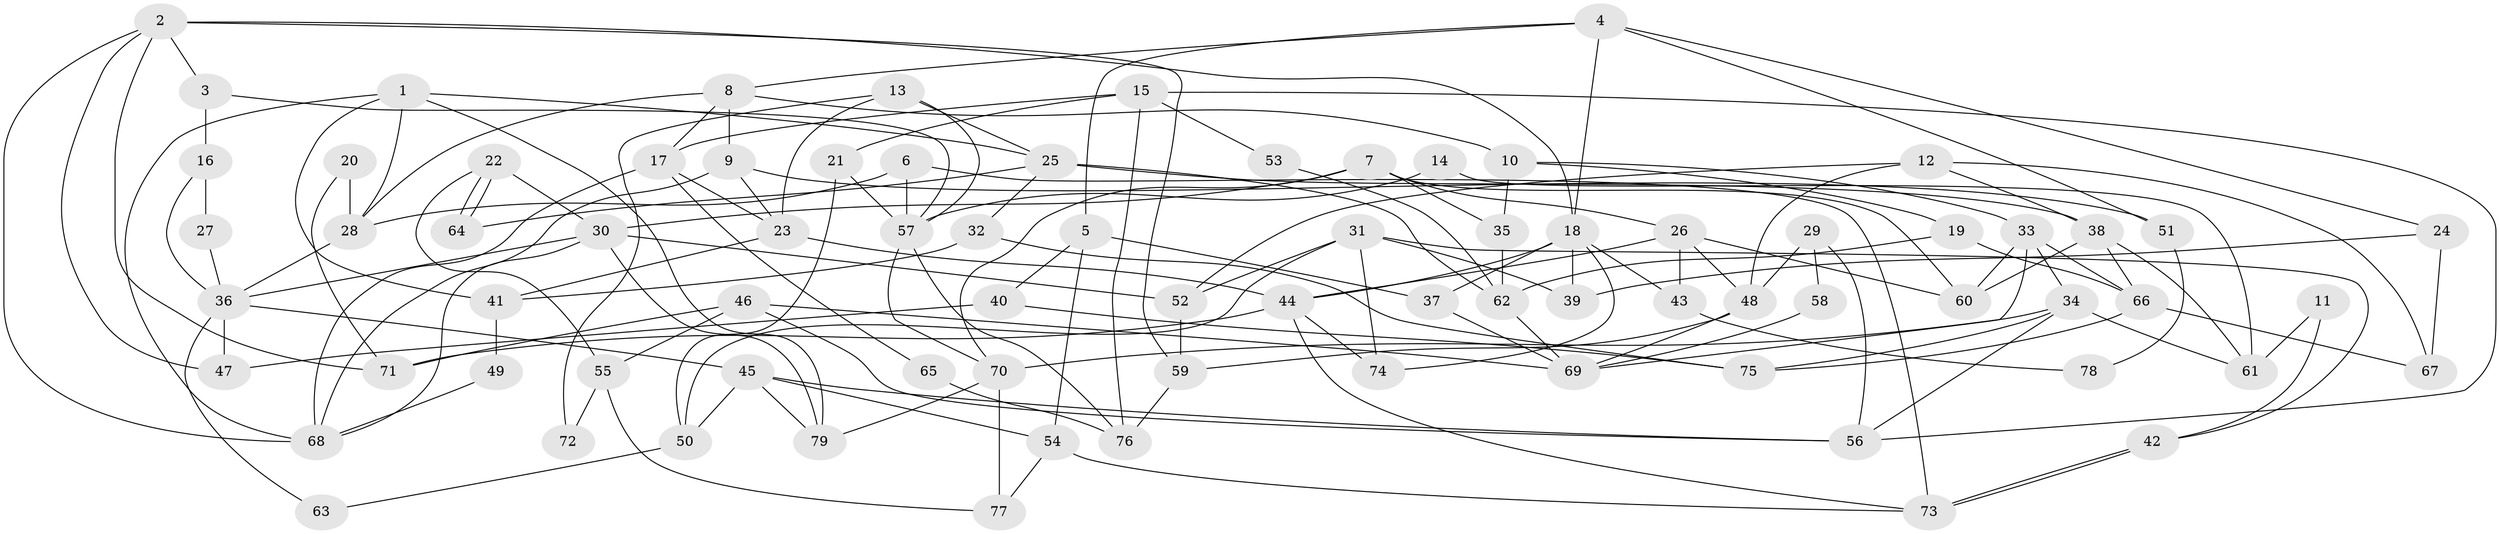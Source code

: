 // coarse degree distribution, {9: 0.125, 7: 0.125, 3: 0.1875, 2: 0.0625, 8: 0.0625, 6: 0.125, 4: 0.09375, 12: 0.03125, 1: 0.03125, 5: 0.15625}
// Generated by graph-tools (version 1.1) at 2025/37/03/04/25 23:37:10]
// undirected, 79 vertices, 158 edges
graph export_dot {
  node [color=gray90,style=filled];
  1;
  2;
  3;
  4;
  5;
  6;
  7;
  8;
  9;
  10;
  11;
  12;
  13;
  14;
  15;
  16;
  17;
  18;
  19;
  20;
  21;
  22;
  23;
  24;
  25;
  26;
  27;
  28;
  29;
  30;
  31;
  32;
  33;
  34;
  35;
  36;
  37;
  38;
  39;
  40;
  41;
  42;
  43;
  44;
  45;
  46;
  47;
  48;
  49;
  50;
  51;
  52;
  53;
  54;
  55;
  56;
  57;
  58;
  59;
  60;
  61;
  62;
  63;
  64;
  65;
  66;
  67;
  68;
  69;
  70;
  71;
  72;
  73;
  74;
  75;
  76;
  77;
  78;
  79;
  1 -- 25;
  1 -- 28;
  1 -- 41;
  1 -- 68;
  1 -- 79;
  2 -- 18;
  2 -- 59;
  2 -- 3;
  2 -- 47;
  2 -- 68;
  2 -- 71;
  3 -- 57;
  3 -- 16;
  4 -- 18;
  4 -- 8;
  4 -- 5;
  4 -- 24;
  4 -- 51;
  5 -- 40;
  5 -- 37;
  5 -- 54;
  6 -- 73;
  6 -- 57;
  6 -- 28;
  7 -- 30;
  7 -- 70;
  7 -- 26;
  7 -- 35;
  7 -- 60;
  8 -- 28;
  8 -- 9;
  8 -- 10;
  8 -- 17;
  9 -- 68;
  9 -- 23;
  9 -- 51;
  10 -- 33;
  10 -- 19;
  10 -- 35;
  11 -- 42;
  11 -- 61;
  12 -- 52;
  12 -- 38;
  12 -- 48;
  12 -- 67;
  13 -- 23;
  13 -- 25;
  13 -- 57;
  13 -- 72;
  14 -- 57;
  14 -- 61;
  15 -- 17;
  15 -- 56;
  15 -- 21;
  15 -- 53;
  15 -- 76;
  16 -- 36;
  16 -- 27;
  17 -- 68;
  17 -- 23;
  17 -- 65;
  18 -- 37;
  18 -- 44;
  18 -- 39;
  18 -- 43;
  18 -- 74;
  19 -- 66;
  19 -- 62;
  20 -- 28;
  20 -- 71;
  21 -- 50;
  21 -- 57;
  22 -- 30;
  22 -- 64;
  22 -- 64;
  22 -- 55;
  23 -- 44;
  23 -- 41;
  24 -- 67;
  24 -- 39;
  25 -- 32;
  25 -- 62;
  25 -- 38;
  25 -- 64;
  26 -- 44;
  26 -- 43;
  26 -- 48;
  26 -- 60;
  27 -- 36;
  28 -- 36;
  29 -- 48;
  29 -- 56;
  29 -- 58;
  30 -- 68;
  30 -- 79;
  30 -- 36;
  30 -- 52;
  31 -- 52;
  31 -- 39;
  31 -- 42;
  31 -- 50;
  31 -- 74;
  32 -- 75;
  32 -- 41;
  33 -- 60;
  33 -- 69;
  33 -- 34;
  33 -- 66;
  34 -- 70;
  34 -- 56;
  34 -- 61;
  34 -- 75;
  35 -- 62;
  36 -- 45;
  36 -- 47;
  36 -- 63;
  37 -- 69;
  38 -- 60;
  38 -- 61;
  38 -- 66;
  40 -- 47;
  40 -- 75;
  41 -- 49;
  42 -- 73;
  42 -- 73;
  43 -- 78;
  44 -- 74;
  44 -- 73;
  44 -- 71;
  45 -- 56;
  45 -- 79;
  45 -- 50;
  45 -- 54;
  46 -- 71;
  46 -- 69;
  46 -- 55;
  46 -- 56;
  48 -- 59;
  48 -- 69;
  49 -- 68;
  50 -- 63;
  51 -- 78;
  52 -- 59;
  53 -- 62;
  54 -- 73;
  54 -- 77;
  55 -- 72;
  55 -- 77;
  57 -- 70;
  57 -- 76;
  58 -- 69;
  59 -- 76;
  62 -- 69;
  65 -- 76;
  66 -- 67;
  66 -- 75;
  70 -- 77;
  70 -- 79;
}
